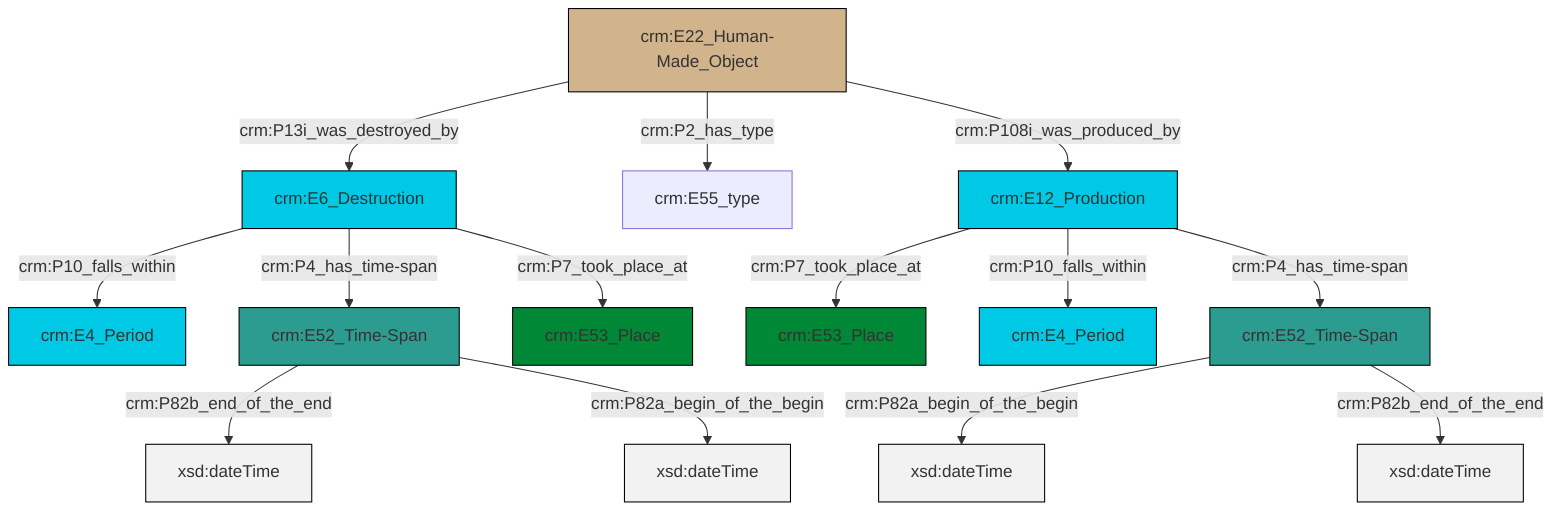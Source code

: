 graph TD
classDef Literal fill:#f2f2f2,stroke:#000000;
classDef CRM_Entity fill:#FFFFFF,stroke:#000000;
classDef Temporal_Entity fill:#00C9E6, stroke:#000000;
classDef Type fill:#E18312, stroke:#000000;
classDef Time-Span fill:#2C9C91, stroke:#000000;
classDef Appellation fill:#FFEB7F, stroke:#000000;
classDef Place fill:#008836, stroke:#000000;
classDef Persistent_Item fill:#B266B2, stroke:#000000;
classDef Conceptual_Object fill:#FFD700, stroke:#000000;
classDef Physical_Thing fill:#D2B48C, stroke:#000000;
classDef Actor fill:#f58aad, stroke:#000000;
classDef PC_Classes fill:#4ce600, stroke:#000000;
classDef Multi fill:#cccccc,stroke:#000000;

0["crm:E12_Production"]:::Temporal_Entity -->|crm:P7_took_place_at| 2["crm:E53_Place"]:::Place
5["crm:E6_Destruction"]:::Temporal_Entity -->|crm:P10_falls_within| 6["crm:E4_Period"]:::Temporal_Entity
3["crm:E52_Time-Span"]:::Time-Span -->|crm:P82b_end_of_the_end| 9[xsd:dateTime]:::Literal
0["crm:E12_Production"]:::Temporal_Entity -->|crm:P10_falls_within| 10["crm:E4_Period"]:::Temporal_Entity
5["crm:E6_Destruction"]:::Temporal_Entity -->|crm:P4_has_time-span| 3["crm:E52_Time-Span"]:::Time-Span
0["crm:E12_Production"]:::Temporal_Entity -->|crm:P4_has_time-span| 7["crm:E52_Time-Span"]:::Time-Span
5["crm:E6_Destruction"]:::Temporal_Entity -->|crm:P7_took_place_at| 16["crm:E53_Place"]:::Place
11["crm:E22_Human-Made_Object"]:::Physical_Thing -->|crm:P13i_was_destroyed_by| 5["crm:E6_Destruction"]:::Temporal_Entity
7["crm:E52_Time-Span"]:::Time-Span -->|crm:P82a_begin_of_the_begin| 21[xsd:dateTime]:::Literal
11["crm:E22_Human-Made_Object"]:::Physical_Thing -->|crm:P2_has_type| 13["crm:E55_type"]:::Default
11["crm:E22_Human-Made_Object"]:::Physical_Thing -->|crm:P108i_was_produced_by| 0["crm:E12_Production"]:::Temporal_Entity
3["crm:E52_Time-Span"]:::Time-Span -->|crm:P82a_begin_of_the_begin| 22[xsd:dateTime]:::Literal
7["crm:E52_Time-Span"]:::Time-Span -->|crm:P82b_end_of_the_end| 23[xsd:dateTime]:::Literal